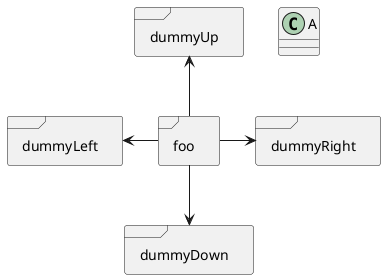@startuml
allow_mixing

frame foo
frame dummyLeft
frame dummyRight
frame dummyUp
frame dummyDown
class A


foo -left-> dummyLeft 
foo -right-> dummyRight 
foo -up-> dummyUp 
foo -down-> dummyDown

frame foo {
     
}

@enduml